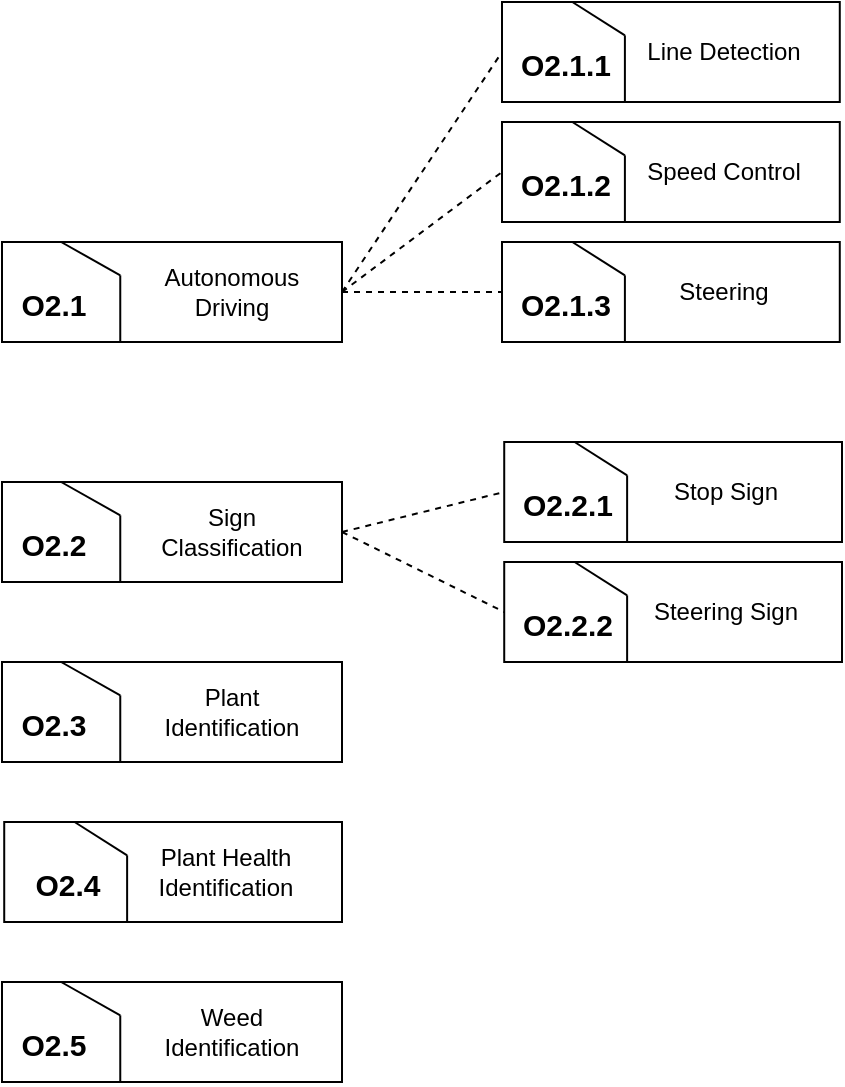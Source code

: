 <mxfile version="21.3.8" type="device">
  <diagram name="Page-1" id="ZWcGr0PcpxRXSp_9dYc5">
    <mxGraphModel dx="1009" dy="589" grid="1" gridSize="10" guides="1" tooltips="1" connect="1" arrows="1" fold="1" page="1" pageScale="1" pageWidth="850" pageHeight="1100" math="0" shadow="0">
      <root>
        <mxCell id="0" />
        <mxCell id="1" parent="0" />
        <mxCell id="SX5e8RyfGQxXtwhhNPlG-6" value="" style="group" vertex="1" connectable="0" parent="1">
          <mxGeometry x="210" y="530" width="170" height="50" as="geometry" />
        </mxCell>
        <mxCell id="SX5e8RyfGQxXtwhhNPlG-1" value="" style="rounded=0;whiteSpace=wrap;html=1;" vertex="1" parent="SX5e8RyfGQxXtwhhNPlG-6">
          <mxGeometry width="170" height="50" as="geometry" />
        </mxCell>
        <mxCell id="SX5e8RyfGQxXtwhhNPlG-4" value="" style="group" vertex="1" connectable="0" parent="SX5e8RyfGQxXtwhhNPlG-6">
          <mxGeometry x="29.565" width="29.565" height="50" as="geometry" />
        </mxCell>
        <mxCell id="SX5e8RyfGQxXtwhhNPlG-2" value="" style="endArrow=none;html=1;rounded=0;" edge="1" parent="SX5e8RyfGQxXtwhhNPlG-4">
          <mxGeometry width="50" height="50" relative="1" as="geometry">
            <mxPoint x="29.565" y="50" as="sourcePoint" />
            <mxPoint x="29.565" y="16.667" as="targetPoint" />
          </mxGeometry>
        </mxCell>
        <mxCell id="SX5e8RyfGQxXtwhhNPlG-3" value="" style="endArrow=none;html=1;rounded=0;" edge="1" parent="SX5e8RyfGQxXtwhhNPlG-4">
          <mxGeometry width="50" height="50" relative="1" as="geometry">
            <mxPoint as="sourcePoint" />
            <mxPoint x="29.565" y="16.667" as="targetPoint" />
          </mxGeometry>
        </mxCell>
        <mxCell id="SX5e8RyfGQxXtwhhNPlG-7" value="O2.3" style="text;strokeColor=none;align=center;fillColor=none;html=1;verticalAlign=middle;whiteSpace=wrap;rounded=0;fontStyle=1;fontSize=15;" vertex="1" parent="SX5e8RyfGQxXtwhhNPlG-4">
          <mxGeometry x="-14.783" y="22.222" width="22.174" height="16.667" as="geometry" />
        </mxCell>
        <mxCell id="SX5e8RyfGQxXtwhhNPlG-8" value="Plant Identification" style="text;strokeColor=none;align=center;fillColor=none;html=1;verticalAlign=middle;whiteSpace=wrap;rounded=0;" vertex="1" parent="SX5e8RyfGQxXtwhhNPlG-6">
          <mxGeometry x="70" y="10" width="90" height="30" as="geometry" />
        </mxCell>
        <mxCell id="SX5e8RyfGQxXtwhhNPlG-9" value="" style="group" vertex="1" connectable="0" parent="1">
          <mxGeometry x="210" y="690" width="170" height="50" as="geometry" />
        </mxCell>
        <mxCell id="SX5e8RyfGQxXtwhhNPlG-10" value="" style="rounded=0;whiteSpace=wrap;html=1;" vertex="1" parent="SX5e8RyfGQxXtwhhNPlG-9">
          <mxGeometry width="170" height="50" as="geometry" />
        </mxCell>
        <mxCell id="SX5e8RyfGQxXtwhhNPlG-11" value="" style="group" vertex="1" connectable="0" parent="SX5e8RyfGQxXtwhhNPlG-9">
          <mxGeometry x="29.565" width="29.565" height="50" as="geometry" />
        </mxCell>
        <mxCell id="SX5e8RyfGQxXtwhhNPlG-12" value="" style="endArrow=none;html=1;rounded=0;" edge="1" parent="SX5e8RyfGQxXtwhhNPlG-11">
          <mxGeometry width="50" height="50" relative="1" as="geometry">
            <mxPoint x="29.565" y="50" as="sourcePoint" />
            <mxPoint x="29.565" y="16.667" as="targetPoint" />
          </mxGeometry>
        </mxCell>
        <mxCell id="SX5e8RyfGQxXtwhhNPlG-13" value="" style="endArrow=none;html=1;rounded=0;" edge="1" parent="SX5e8RyfGQxXtwhhNPlG-11">
          <mxGeometry width="50" height="50" relative="1" as="geometry">
            <mxPoint as="sourcePoint" />
            <mxPoint x="29.565" y="16.667" as="targetPoint" />
          </mxGeometry>
        </mxCell>
        <mxCell id="SX5e8RyfGQxXtwhhNPlG-14" value="O2.5" style="text;strokeColor=none;align=center;fillColor=none;html=1;verticalAlign=middle;whiteSpace=wrap;rounded=0;fontStyle=1;fontSize=15;" vertex="1" parent="SX5e8RyfGQxXtwhhNPlG-11">
          <mxGeometry x="-14.783" y="22.222" width="22.174" height="16.667" as="geometry" />
        </mxCell>
        <mxCell id="SX5e8RyfGQxXtwhhNPlG-15" value="Weed Identification" style="text;strokeColor=none;align=center;fillColor=none;html=1;verticalAlign=middle;whiteSpace=wrap;rounded=0;" vertex="1" parent="SX5e8RyfGQxXtwhhNPlG-9">
          <mxGeometry x="70" y="10" width="90" height="30" as="geometry" />
        </mxCell>
        <mxCell id="SX5e8RyfGQxXtwhhNPlG-16" value="" style="group" vertex="1" connectable="0" parent="1">
          <mxGeometry x="210" y="320" width="170" height="50" as="geometry" />
        </mxCell>
        <mxCell id="SX5e8RyfGQxXtwhhNPlG-17" value="" style="rounded=0;whiteSpace=wrap;html=1;" vertex="1" parent="SX5e8RyfGQxXtwhhNPlG-16">
          <mxGeometry width="170" height="50" as="geometry" />
        </mxCell>
        <mxCell id="SX5e8RyfGQxXtwhhNPlG-18" value="" style="group" vertex="1" connectable="0" parent="SX5e8RyfGQxXtwhhNPlG-16">
          <mxGeometry x="29.565" width="29.565" height="50" as="geometry" />
        </mxCell>
        <mxCell id="SX5e8RyfGQxXtwhhNPlG-19" value="" style="endArrow=none;html=1;rounded=0;" edge="1" parent="SX5e8RyfGQxXtwhhNPlG-18">
          <mxGeometry width="50" height="50" relative="1" as="geometry">
            <mxPoint x="29.565" y="50" as="sourcePoint" />
            <mxPoint x="29.565" y="16.667" as="targetPoint" />
          </mxGeometry>
        </mxCell>
        <mxCell id="SX5e8RyfGQxXtwhhNPlG-20" value="" style="endArrow=none;html=1;rounded=0;" edge="1" parent="SX5e8RyfGQxXtwhhNPlG-18">
          <mxGeometry width="50" height="50" relative="1" as="geometry">
            <mxPoint as="sourcePoint" />
            <mxPoint x="29.565" y="16.667" as="targetPoint" />
          </mxGeometry>
        </mxCell>
        <mxCell id="SX5e8RyfGQxXtwhhNPlG-21" value="O2.1" style="text;strokeColor=none;align=center;fillColor=none;html=1;verticalAlign=middle;whiteSpace=wrap;rounded=0;fontStyle=1;fontSize=15;" vertex="1" parent="SX5e8RyfGQxXtwhhNPlG-18">
          <mxGeometry x="-14.783" y="22.222" width="22.174" height="16.667" as="geometry" />
        </mxCell>
        <mxCell id="SX5e8RyfGQxXtwhhNPlG-22" value="Autonomous&lt;br&gt;Driving" style="text;strokeColor=none;align=center;fillColor=none;html=1;verticalAlign=middle;whiteSpace=wrap;rounded=0;" vertex="1" parent="SX5e8RyfGQxXtwhhNPlG-16">
          <mxGeometry x="70" y="10" width="90" height="30" as="geometry" />
        </mxCell>
        <mxCell id="SX5e8RyfGQxXtwhhNPlG-23" value="" style="group" vertex="1" connectable="0" parent="1">
          <mxGeometry x="468.89" y="200" width="160" height="50" as="geometry" />
        </mxCell>
        <mxCell id="SX5e8RyfGQxXtwhhNPlG-24" value="" style="rounded=0;whiteSpace=wrap;html=1;" vertex="1" parent="SX5e8RyfGQxXtwhhNPlG-23">
          <mxGeometry x="-8.889" width="168.889" height="50" as="geometry" />
        </mxCell>
        <mxCell id="SX5e8RyfGQxXtwhhNPlG-25" value="" style="group" vertex="1" connectable="0" parent="SX5e8RyfGQxXtwhhNPlG-23">
          <mxGeometry x="26.28" width="26.28" height="50" as="geometry" />
        </mxCell>
        <mxCell id="SX5e8RyfGQxXtwhhNPlG-26" value="" style="endArrow=none;html=1;rounded=0;" edge="1" parent="SX5e8RyfGQxXtwhhNPlG-25">
          <mxGeometry width="50" height="50" relative="1" as="geometry">
            <mxPoint x="26.28" y="50" as="sourcePoint" />
            <mxPoint x="26.28" y="16.667" as="targetPoint" />
          </mxGeometry>
        </mxCell>
        <mxCell id="SX5e8RyfGQxXtwhhNPlG-27" value="" style="endArrow=none;html=1;rounded=0;" edge="1" parent="SX5e8RyfGQxXtwhhNPlG-25">
          <mxGeometry width="50" height="50" relative="1" as="geometry">
            <mxPoint as="sourcePoint" />
            <mxPoint x="26.28" y="16.667" as="targetPoint" />
          </mxGeometry>
        </mxCell>
        <mxCell id="SX5e8RyfGQxXtwhhNPlG-28" value="O2.1.1" style="text;strokeColor=none;align=center;fillColor=none;html=1;verticalAlign=middle;whiteSpace=wrap;rounded=0;fontStyle=1;fontSize=15;" vertex="1" parent="SX5e8RyfGQxXtwhhNPlG-25">
          <mxGeometry x="-13.14" y="22.222" width="19.71" height="16.667" as="geometry" />
        </mxCell>
        <mxCell id="SX5e8RyfGQxXtwhhNPlG-29" value="Line Detection" style="text;strokeColor=none;align=center;fillColor=none;html=1;verticalAlign=middle;whiteSpace=wrap;rounded=0;" vertex="1" parent="SX5e8RyfGQxXtwhhNPlG-23">
          <mxGeometry x="62.222" y="10" width="80" height="30" as="geometry" />
        </mxCell>
        <mxCell id="SX5e8RyfGQxXtwhhNPlG-30" value="" style="endArrow=none;dashed=1;html=1;rounded=0;exitX=1;exitY=0.5;exitDx=0;exitDy=0;entryX=0;entryY=0.5;entryDx=0;entryDy=0;" edge="1" parent="1" source="SX5e8RyfGQxXtwhhNPlG-17" target="SX5e8RyfGQxXtwhhNPlG-24">
          <mxGeometry width="50" height="50" relative="1" as="geometry">
            <mxPoint x="400" y="290" as="sourcePoint" />
            <mxPoint x="450" y="240" as="targetPoint" />
          </mxGeometry>
        </mxCell>
        <mxCell id="SX5e8RyfGQxXtwhhNPlG-31" value="" style="group" vertex="1" connectable="0" parent="1">
          <mxGeometry x="210" y="440" width="170" height="50" as="geometry" />
        </mxCell>
        <mxCell id="SX5e8RyfGQxXtwhhNPlG-32" value="" style="rounded=0;whiteSpace=wrap;html=1;" vertex="1" parent="SX5e8RyfGQxXtwhhNPlG-31">
          <mxGeometry width="170" height="50" as="geometry" />
        </mxCell>
        <mxCell id="SX5e8RyfGQxXtwhhNPlG-33" value="" style="group" vertex="1" connectable="0" parent="SX5e8RyfGQxXtwhhNPlG-31">
          <mxGeometry x="29.565" width="29.565" height="50" as="geometry" />
        </mxCell>
        <mxCell id="SX5e8RyfGQxXtwhhNPlG-34" value="" style="endArrow=none;html=1;rounded=0;" edge="1" parent="SX5e8RyfGQxXtwhhNPlG-33">
          <mxGeometry width="50" height="50" relative="1" as="geometry">
            <mxPoint x="29.565" y="50" as="sourcePoint" />
            <mxPoint x="29.565" y="16.667" as="targetPoint" />
          </mxGeometry>
        </mxCell>
        <mxCell id="SX5e8RyfGQxXtwhhNPlG-35" value="" style="endArrow=none;html=1;rounded=0;" edge="1" parent="SX5e8RyfGQxXtwhhNPlG-33">
          <mxGeometry width="50" height="50" relative="1" as="geometry">
            <mxPoint as="sourcePoint" />
            <mxPoint x="29.565" y="16.667" as="targetPoint" />
          </mxGeometry>
        </mxCell>
        <mxCell id="SX5e8RyfGQxXtwhhNPlG-36" value="O2.2" style="text;strokeColor=none;align=center;fillColor=none;html=1;verticalAlign=middle;whiteSpace=wrap;rounded=0;fontStyle=1;fontSize=15;" vertex="1" parent="SX5e8RyfGQxXtwhhNPlG-33">
          <mxGeometry x="-14.783" y="22.222" width="22.174" height="16.667" as="geometry" />
        </mxCell>
        <mxCell id="SX5e8RyfGQxXtwhhNPlG-37" value="Sign Classification" style="text;strokeColor=none;align=center;fillColor=none;html=1;verticalAlign=middle;whiteSpace=wrap;rounded=0;" vertex="1" parent="SX5e8RyfGQxXtwhhNPlG-31">
          <mxGeometry x="70" y="10" width="90" height="30" as="geometry" />
        </mxCell>
        <mxCell id="SX5e8RyfGQxXtwhhNPlG-38" value="" style="group" vertex="1" connectable="0" parent="1">
          <mxGeometry x="468.89" y="260" width="160" height="50" as="geometry" />
        </mxCell>
        <mxCell id="SX5e8RyfGQxXtwhhNPlG-39" value="" style="rounded=0;whiteSpace=wrap;html=1;" vertex="1" parent="SX5e8RyfGQxXtwhhNPlG-38">
          <mxGeometry x="-8.889" width="168.889" height="50" as="geometry" />
        </mxCell>
        <mxCell id="SX5e8RyfGQxXtwhhNPlG-40" value="" style="group" vertex="1" connectable="0" parent="SX5e8RyfGQxXtwhhNPlG-38">
          <mxGeometry x="26.28" width="26.28" height="50" as="geometry" />
        </mxCell>
        <mxCell id="SX5e8RyfGQxXtwhhNPlG-41" value="" style="endArrow=none;html=1;rounded=0;" edge="1" parent="SX5e8RyfGQxXtwhhNPlG-40">
          <mxGeometry width="50" height="50" relative="1" as="geometry">
            <mxPoint x="26.28" y="50" as="sourcePoint" />
            <mxPoint x="26.28" y="16.667" as="targetPoint" />
          </mxGeometry>
        </mxCell>
        <mxCell id="SX5e8RyfGQxXtwhhNPlG-42" value="" style="endArrow=none;html=1;rounded=0;" edge="1" parent="SX5e8RyfGQxXtwhhNPlG-40">
          <mxGeometry width="50" height="50" relative="1" as="geometry">
            <mxPoint as="sourcePoint" />
            <mxPoint x="26.28" y="16.667" as="targetPoint" />
          </mxGeometry>
        </mxCell>
        <mxCell id="SX5e8RyfGQxXtwhhNPlG-43" value="O2.1.2" style="text;strokeColor=none;align=center;fillColor=none;html=1;verticalAlign=middle;whiteSpace=wrap;rounded=0;fontStyle=1;fontSize=15;" vertex="1" parent="SX5e8RyfGQxXtwhhNPlG-40">
          <mxGeometry x="-13.14" y="22.222" width="19.71" height="16.667" as="geometry" />
        </mxCell>
        <mxCell id="SX5e8RyfGQxXtwhhNPlG-44" value="Speed Control" style="text;strokeColor=none;align=center;fillColor=none;html=1;verticalAlign=middle;whiteSpace=wrap;rounded=0;" vertex="1" parent="SX5e8RyfGQxXtwhhNPlG-38">
          <mxGeometry x="62.222" y="10" width="80" height="30" as="geometry" />
        </mxCell>
        <mxCell id="SX5e8RyfGQxXtwhhNPlG-47" value="" style="group" vertex="1" connectable="0" parent="1">
          <mxGeometry x="468.89" y="320" width="160" height="50" as="geometry" />
        </mxCell>
        <mxCell id="SX5e8RyfGQxXtwhhNPlG-48" value="" style="rounded=0;whiteSpace=wrap;html=1;" vertex="1" parent="SX5e8RyfGQxXtwhhNPlG-47">
          <mxGeometry x="-8.889" width="168.889" height="50" as="geometry" />
        </mxCell>
        <mxCell id="SX5e8RyfGQxXtwhhNPlG-49" value="" style="group" vertex="1" connectable="0" parent="SX5e8RyfGQxXtwhhNPlG-47">
          <mxGeometry x="26.28" width="26.28" height="50" as="geometry" />
        </mxCell>
        <mxCell id="SX5e8RyfGQxXtwhhNPlG-50" value="" style="endArrow=none;html=1;rounded=0;" edge="1" parent="SX5e8RyfGQxXtwhhNPlG-49">
          <mxGeometry width="50" height="50" relative="1" as="geometry">
            <mxPoint x="26.28" y="50" as="sourcePoint" />
            <mxPoint x="26.28" y="16.667" as="targetPoint" />
          </mxGeometry>
        </mxCell>
        <mxCell id="SX5e8RyfGQxXtwhhNPlG-51" value="" style="endArrow=none;html=1;rounded=0;" edge="1" parent="SX5e8RyfGQxXtwhhNPlG-49">
          <mxGeometry width="50" height="50" relative="1" as="geometry">
            <mxPoint as="sourcePoint" />
            <mxPoint x="26.28" y="16.667" as="targetPoint" />
          </mxGeometry>
        </mxCell>
        <mxCell id="SX5e8RyfGQxXtwhhNPlG-52" value="O2.1.3" style="text;strokeColor=none;align=center;fillColor=none;html=1;verticalAlign=middle;whiteSpace=wrap;rounded=0;fontStyle=1;fontSize=15;" vertex="1" parent="SX5e8RyfGQxXtwhhNPlG-49">
          <mxGeometry x="-13.14" y="22.222" width="19.71" height="16.667" as="geometry" />
        </mxCell>
        <mxCell id="SX5e8RyfGQxXtwhhNPlG-53" value="Steering" style="text;strokeColor=none;align=center;fillColor=none;html=1;verticalAlign=middle;whiteSpace=wrap;rounded=0;" vertex="1" parent="SX5e8RyfGQxXtwhhNPlG-47">
          <mxGeometry x="62.222" y="10" width="80" height="30" as="geometry" />
        </mxCell>
        <mxCell id="SX5e8RyfGQxXtwhhNPlG-55" value="" style="endArrow=none;dashed=1;html=1;rounded=0;exitX=1;exitY=0.5;exitDx=0;exitDy=0;entryX=0;entryY=0.5;entryDx=0;entryDy=0;" edge="1" parent="1" source="SX5e8RyfGQxXtwhhNPlG-17" target="SX5e8RyfGQxXtwhhNPlG-39">
          <mxGeometry width="50" height="50" relative="1" as="geometry">
            <mxPoint x="400" y="290" as="sourcePoint" />
            <mxPoint x="450" y="240" as="targetPoint" />
          </mxGeometry>
        </mxCell>
        <mxCell id="SX5e8RyfGQxXtwhhNPlG-56" value="" style="endArrow=none;dashed=1;html=1;rounded=0;exitX=1;exitY=0.5;exitDx=0;exitDy=0;entryX=0;entryY=0.5;entryDx=0;entryDy=0;" edge="1" parent="1" source="SX5e8RyfGQxXtwhhNPlG-17" target="SX5e8RyfGQxXtwhhNPlG-48">
          <mxGeometry width="50" height="50" relative="1" as="geometry">
            <mxPoint x="400" y="290" as="sourcePoint" />
            <mxPoint x="450" y="240" as="targetPoint" />
          </mxGeometry>
        </mxCell>
        <mxCell id="SX5e8RyfGQxXtwhhNPlG-57" value="" style="group" vertex="1" connectable="0" parent="1">
          <mxGeometry x="470" y="420" width="160" height="50" as="geometry" />
        </mxCell>
        <mxCell id="SX5e8RyfGQxXtwhhNPlG-58" value="" style="rounded=0;whiteSpace=wrap;html=1;" vertex="1" parent="SX5e8RyfGQxXtwhhNPlG-57">
          <mxGeometry x="-8.889" width="168.889" height="50" as="geometry" />
        </mxCell>
        <mxCell id="SX5e8RyfGQxXtwhhNPlG-59" value="" style="group" vertex="1" connectable="0" parent="SX5e8RyfGQxXtwhhNPlG-57">
          <mxGeometry x="26.28" width="26.28" height="50" as="geometry" />
        </mxCell>
        <mxCell id="SX5e8RyfGQxXtwhhNPlG-60" value="" style="endArrow=none;html=1;rounded=0;" edge="1" parent="SX5e8RyfGQxXtwhhNPlG-59">
          <mxGeometry width="50" height="50" relative="1" as="geometry">
            <mxPoint x="26.28" y="50" as="sourcePoint" />
            <mxPoint x="26.28" y="16.667" as="targetPoint" />
          </mxGeometry>
        </mxCell>
        <mxCell id="SX5e8RyfGQxXtwhhNPlG-61" value="" style="endArrow=none;html=1;rounded=0;" edge="1" parent="SX5e8RyfGQxXtwhhNPlG-59">
          <mxGeometry width="50" height="50" relative="1" as="geometry">
            <mxPoint as="sourcePoint" />
            <mxPoint x="26.28" y="16.667" as="targetPoint" />
          </mxGeometry>
        </mxCell>
        <mxCell id="SX5e8RyfGQxXtwhhNPlG-62" value="O2.2.1" style="text;strokeColor=none;align=center;fillColor=none;html=1;verticalAlign=middle;whiteSpace=wrap;rounded=0;fontStyle=1;fontSize=15;" vertex="1" parent="SX5e8RyfGQxXtwhhNPlG-59">
          <mxGeometry x="-13.14" y="22.222" width="19.71" height="16.667" as="geometry" />
        </mxCell>
        <mxCell id="SX5e8RyfGQxXtwhhNPlG-63" value="Stop Sign" style="text;strokeColor=none;align=center;fillColor=none;html=1;verticalAlign=middle;whiteSpace=wrap;rounded=0;" vertex="1" parent="SX5e8RyfGQxXtwhhNPlG-57">
          <mxGeometry x="62.222" y="10" width="80" height="30" as="geometry" />
        </mxCell>
        <mxCell id="SX5e8RyfGQxXtwhhNPlG-64" value="" style="group" vertex="1" connectable="0" parent="1">
          <mxGeometry x="470" y="480" width="160" height="50" as="geometry" />
        </mxCell>
        <mxCell id="SX5e8RyfGQxXtwhhNPlG-65" value="" style="rounded=0;whiteSpace=wrap;html=1;" vertex="1" parent="SX5e8RyfGQxXtwhhNPlG-64">
          <mxGeometry x="-8.889" width="168.889" height="50" as="geometry" />
        </mxCell>
        <mxCell id="SX5e8RyfGQxXtwhhNPlG-66" value="" style="group" vertex="1" connectable="0" parent="SX5e8RyfGQxXtwhhNPlG-64">
          <mxGeometry x="26.28" width="26.28" height="50" as="geometry" />
        </mxCell>
        <mxCell id="SX5e8RyfGQxXtwhhNPlG-67" value="" style="endArrow=none;html=1;rounded=0;" edge="1" parent="SX5e8RyfGQxXtwhhNPlG-66">
          <mxGeometry width="50" height="50" relative="1" as="geometry">
            <mxPoint x="26.28" y="50" as="sourcePoint" />
            <mxPoint x="26.28" y="16.667" as="targetPoint" />
          </mxGeometry>
        </mxCell>
        <mxCell id="SX5e8RyfGQxXtwhhNPlG-68" value="" style="endArrow=none;html=1;rounded=0;" edge="1" parent="SX5e8RyfGQxXtwhhNPlG-66">
          <mxGeometry width="50" height="50" relative="1" as="geometry">
            <mxPoint as="sourcePoint" />
            <mxPoint x="26.28" y="16.667" as="targetPoint" />
          </mxGeometry>
        </mxCell>
        <mxCell id="SX5e8RyfGQxXtwhhNPlG-69" value="O2.2.2" style="text;strokeColor=none;align=center;fillColor=none;html=1;verticalAlign=middle;whiteSpace=wrap;rounded=0;fontStyle=1;fontSize=15;" vertex="1" parent="SX5e8RyfGQxXtwhhNPlG-66">
          <mxGeometry x="-13.14" y="22.222" width="19.71" height="16.667" as="geometry" />
        </mxCell>
        <mxCell id="SX5e8RyfGQxXtwhhNPlG-70" value="Steering Sign" style="text;strokeColor=none;align=center;fillColor=none;html=1;verticalAlign=middle;whiteSpace=wrap;rounded=0;" vertex="1" parent="SX5e8RyfGQxXtwhhNPlG-64">
          <mxGeometry x="62.222" y="10" width="80" height="30" as="geometry" />
        </mxCell>
        <mxCell id="SX5e8RyfGQxXtwhhNPlG-71" value="" style="endArrow=none;dashed=1;html=1;rounded=0;exitX=1;exitY=0.5;exitDx=0;exitDy=0;entryX=0;entryY=0.5;entryDx=0;entryDy=0;" edge="1" parent="1" source="SX5e8RyfGQxXtwhhNPlG-32" target="SX5e8RyfGQxXtwhhNPlG-58">
          <mxGeometry width="50" height="50" relative="1" as="geometry">
            <mxPoint x="400" y="500" as="sourcePoint" />
            <mxPoint x="450" y="450" as="targetPoint" />
          </mxGeometry>
        </mxCell>
        <mxCell id="SX5e8RyfGQxXtwhhNPlG-72" value="" style="endArrow=none;dashed=1;html=1;rounded=0;exitX=1;exitY=0.5;exitDx=0;exitDy=0;entryX=0;entryY=0.5;entryDx=0;entryDy=0;" edge="1" parent="1" source="SX5e8RyfGQxXtwhhNPlG-32" target="SX5e8RyfGQxXtwhhNPlG-65">
          <mxGeometry width="50" height="50" relative="1" as="geometry">
            <mxPoint x="400" y="500" as="sourcePoint" />
            <mxPoint x="450" y="450" as="targetPoint" />
          </mxGeometry>
        </mxCell>
        <mxCell id="SX5e8RyfGQxXtwhhNPlG-73" value="" style="group" vertex="1" connectable="0" parent="1">
          <mxGeometry x="220" y="610" width="160" height="50" as="geometry" />
        </mxCell>
        <mxCell id="SX5e8RyfGQxXtwhhNPlG-74" value="" style="rounded=0;whiteSpace=wrap;html=1;" vertex="1" parent="SX5e8RyfGQxXtwhhNPlG-73">
          <mxGeometry x="-8.889" width="168.889" height="50" as="geometry" />
        </mxCell>
        <mxCell id="SX5e8RyfGQxXtwhhNPlG-75" value="" style="group" vertex="1" connectable="0" parent="SX5e8RyfGQxXtwhhNPlG-73">
          <mxGeometry x="26.28" width="26.28" height="50" as="geometry" />
        </mxCell>
        <mxCell id="SX5e8RyfGQxXtwhhNPlG-76" value="" style="endArrow=none;html=1;rounded=0;" edge="1" parent="SX5e8RyfGQxXtwhhNPlG-75">
          <mxGeometry width="50" height="50" relative="1" as="geometry">
            <mxPoint x="26.28" y="50" as="sourcePoint" />
            <mxPoint x="26.28" y="16.667" as="targetPoint" />
          </mxGeometry>
        </mxCell>
        <mxCell id="SX5e8RyfGQxXtwhhNPlG-77" value="" style="endArrow=none;html=1;rounded=0;" edge="1" parent="SX5e8RyfGQxXtwhhNPlG-75">
          <mxGeometry width="50" height="50" relative="1" as="geometry">
            <mxPoint as="sourcePoint" />
            <mxPoint x="26.28" y="16.667" as="targetPoint" />
          </mxGeometry>
        </mxCell>
        <mxCell id="SX5e8RyfGQxXtwhhNPlG-78" value="O2.4" style="text;strokeColor=none;align=center;fillColor=none;html=1;verticalAlign=middle;whiteSpace=wrap;rounded=0;fontStyle=1;fontSize=15;" vertex="1" parent="SX5e8RyfGQxXtwhhNPlG-75">
          <mxGeometry x="-13.14" y="22.222" width="19.71" height="16.667" as="geometry" />
        </mxCell>
        <mxCell id="SX5e8RyfGQxXtwhhNPlG-79" value="Plant Health Identification" style="text;strokeColor=none;align=center;fillColor=none;html=1;verticalAlign=middle;whiteSpace=wrap;rounded=0;" vertex="1" parent="SX5e8RyfGQxXtwhhNPlG-73">
          <mxGeometry x="62.222" y="10" width="80" height="30" as="geometry" />
        </mxCell>
      </root>
    </mxGraphModel>
  </diagram>
</mxfile>
